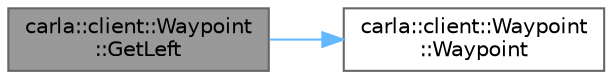 digraph "carla::client::Waypoint::GetLeft"
{
 // INTERACTIVE_SVG=YES
 // LATEX_PDF_SIZE
  bgcolor="transparent";
  edge [fontname=Helvetica,fontsize=10,labelfontname=Helvetica,labelfontsize=10];
  node [fontname=Helvetica,fontsize=10,shape=box,height=0.2,width=0.4];
  rankdir="LR";
  Node1 [id="Node000001",label="carla::client::Waypoint\l::GetLeft",height=0.2,width=0.4,color="gray40", fillcolor="grey60", style="filled", fontcolor="black",tooltip=" "];
  Node1 -> Node2 [id="edge1_Node000001_Node000002",color="steelblue1",style="solid",tooltip=" "];
  Node2 [id="Node000002",label="carla::client::Waypoint\l::Waypoint",height=0.2,width=0.4,color="grey40", fillcolor="white", style="filled",URL="$dd/dff/classcarla_1_1client_1_1Waypoint.html#ac5a9fb0c886223ea013338ff1320c1d1",tooltip=" "];
}
